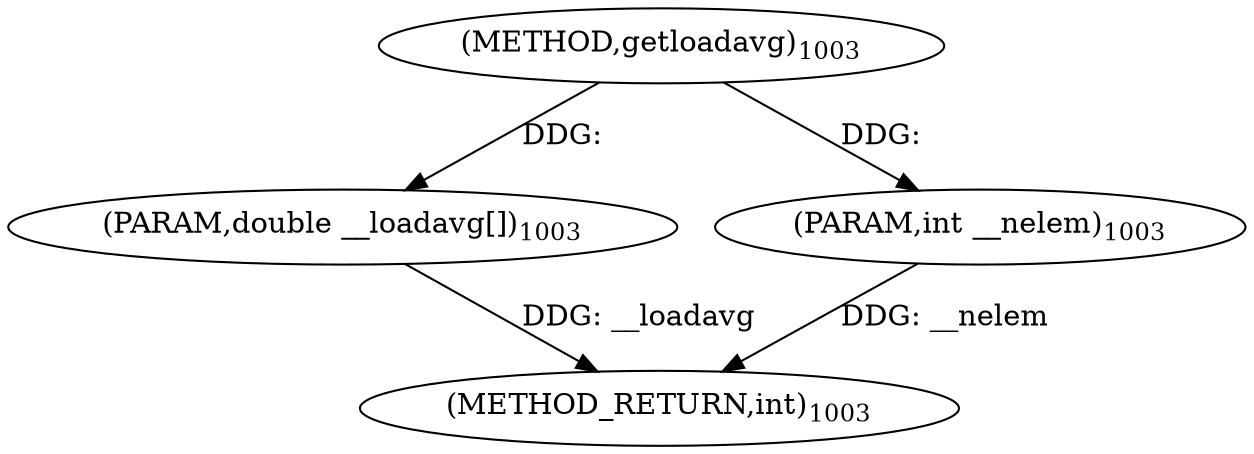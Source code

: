 digraph "getloadavg" {  
"21870" [label = <(METHOD,getloadavg)<SUB>1003</SUB>> ]
"21873" [label = <(METHOD_RETURN,int)<SUB>1003</SUB>> ]
"21871" [label = <(PARAM,double __loadavg[])<SUB>1003</SUB>> ]
"21872" [label = <(PARAM,int __nelem)<SUB>1003</SUB>> ]
  "21871" -> "21873"  [ label = "DDG: __loadavg"] 
  "21872" -> "21873"  [ label = "DDG: __nelem"] 
  "21870" -> "21871"  [ label = "DDG: "] 
  "21870" -> "21872"  [ label = "DDG: "] 
}
